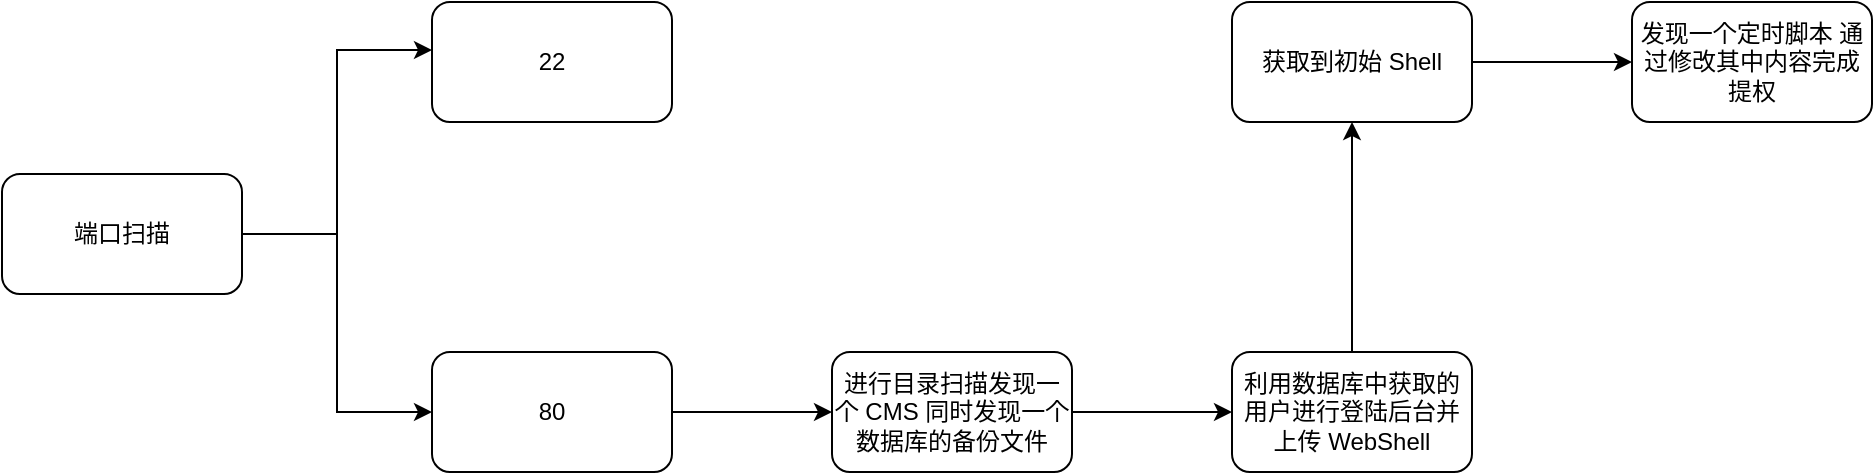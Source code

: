 <mxfile version="22.0.4" type="github">
  <diagram name="第 1 页" id="qbwoO2aEpwLUfxOq6aii">
    <mxGraphModel dx="1450" dy="581" grid="0" gridSize="10" guides="1" tooltips="1" connect="1" arrows="1" fold="1" page="0" pageScale="1" pageWidth="827" pageHeight="1169" math="0" shadow="0">
      <root>
        <mxCell id="0" />
        <mxCell id="1" parent="0" />
        <mxCell id="CJVC7gvAS6EFMTINCIcr-3" value="" style="edgeStyle=orthogonalEdgeStyle;rounded=0;orthogonalLoop=1;jettySize=auto;html=1;entryX=0;entryY=0.4;entryDx=0;entryDy=0;entryPerimeter=0;" edge="1" parent="1" source="CJVC7gvAS6EFMTINCIcr-1" target="CJVC7gvAS6EFMTINCIcr-2">
          <mxGeometry relative="1" as="geometry" />
        </mxCell>
        <mxCell id="CJVC7gvAS6EFMTINCIcr-5" style="edgeStyle=orthogonalEdgeStyle;rounded=0;orthogonalLoop=1;jettySize=auto;html=1;entryX=0;entryY=0.5;entryDx=0;entryDy=0;" edge="1" parent="1" source="CJVC7gvAS6EFMTINCIcr-1" target="CJVC7gvAS6EFMTINCIcr-4">
          <mxGeometry relative="1" as="geometry" />
        </mxCell>
        <mxCell id="CJVC7gvAS6EFMTINCIcr-1" value="端口扫描" style="rounded=1;whiteSpace=wrap;html=1;" vertex="1" parent="1">
          <mxGeometry x="-29" y="197" width="120" height="60" as="geometry" />
        </mxCell>
        <mxCell id="CJVC7gvAS6EFMTINCIcr-2" value="22" style="whiteSpace=wrap;html=1;rounded=1;" vertex="1" parent="1">
          <mxGeometry x="186" y="111" width="120" height="60" as="geometry" />
        </mxCell>
        <mxCell id="CJVC7gvAS6EFMTINCIcr-7" value="" style="edgeStyle=orthogonalEdgeStyle;rounded=0;orthogonalLoop=1;jettySize=auto;html=1;" edge="1" parent="1" source="CJVC7gvAS6EFMTINCIcr-4" target="CJVC7gvAS6EFMTINCIcr-6">
          <mxGeometry relative="1" as="geometry" />
        </mxCell>
        <mxCell id="CJVC7gvAS6EFMTINCIcr-4" value="80" style="whiteSpace=wrap;html=1;rounded=1;" vertex="1" parent="1">
          <mxGeometry x="186" y="286" width="120" height="60" as="geometry" />
        </mxCell>
        <mxCell id="CJVC7gvAS6EFMTINCIcr-9" value="" style="edgeStyle=orthogonalEdgeStyle;rounded=0;orthogonalLoop=1;jettySize=auto;html=1;" edge="1" parent="1" source="CJVC7gvAS6EFMTINCIcr-6" target="CJVC7gvAS6EFMTINCIcr-8">
          <mxGeometry relative="1" as="geometry" />
        </mxCell>
        <mxCell id="CJVC7gvAS6EFMTINCIcr-6" value="进行目录扫描发现一个 CMS 同时发现一个数据库的备份文件" style="whiteSpace=wrap;html=1;rounded=1;" vertex="1" parent="1">
          <mxGeometry x="386" y="286" width="120" height="60" as="geometry" />
        </mxCell>
        <mxCell id="CJVC7gvAS6EFMTINCIcr-11" value="" style="edgeStyle=orthogonalEdgeStyle;rounded=0;orthogonalLoop=1;jettySize=auto;html=1;" edge="1" parent="1" source="CJVC7gvAS6EFMTINCIcr-8" target="CJVC7gvAS6EFMTINCIcr-10">
          <mxGeometry relative="1" as="geometry" />
        </mxCell>
        <mxCell id="CJVC7gvAS6EFMTINCIcr-8" value="利用数据库中获取的用户进行登陆后台并上传 WebShell" style="whiteSpace=wrap;html=1;rounded=1;" vertex="1" parent="1">
          <mxGeometry x="586" y="286" width="120" height="60" as="geometry" />
        </mxCell>
        <mxCell id="CJVC7gvAS6EFMTINCIcr-13" value="" style="edgeStyle=orthogonalEdgeStyle;rounded=0;orthogonalLoop=1;jettySize=auto;html=1;" edge="1" parent="1" source="CJVC7gvAS6EFMTINCIcr-10" target="CJVC7gvAS6EFMTINCIcr-12">
          <mxGeometry relative="1" as="geometry" />
        </mxCell>
        <mxCell id="CJVC7gvAS6EFMTINCIcr-10" value="获取到初始 Shell" style="whiteSpace=wrap;html=1;rounded=1;" vertex="1" parent="1">
          <mxGeometry x="586" y="111" width="120" height="60" as="geometry" />
        </mxCell>
        <mxCell id="CJVC7gvAS6EFMTINCIcr-12" value="发现一个定时脚本 通过修改其中内容完成提权" style="whiteSpace=wrap;html=1;rounded=1;" vertex="1" parent="1">
          <mxGeometry x="786" y="111" width="120" height="60" as="geometry" />
        </mxCell>
      </root>
    </mxGraphModel>
  </diagram>
</mxfile>
